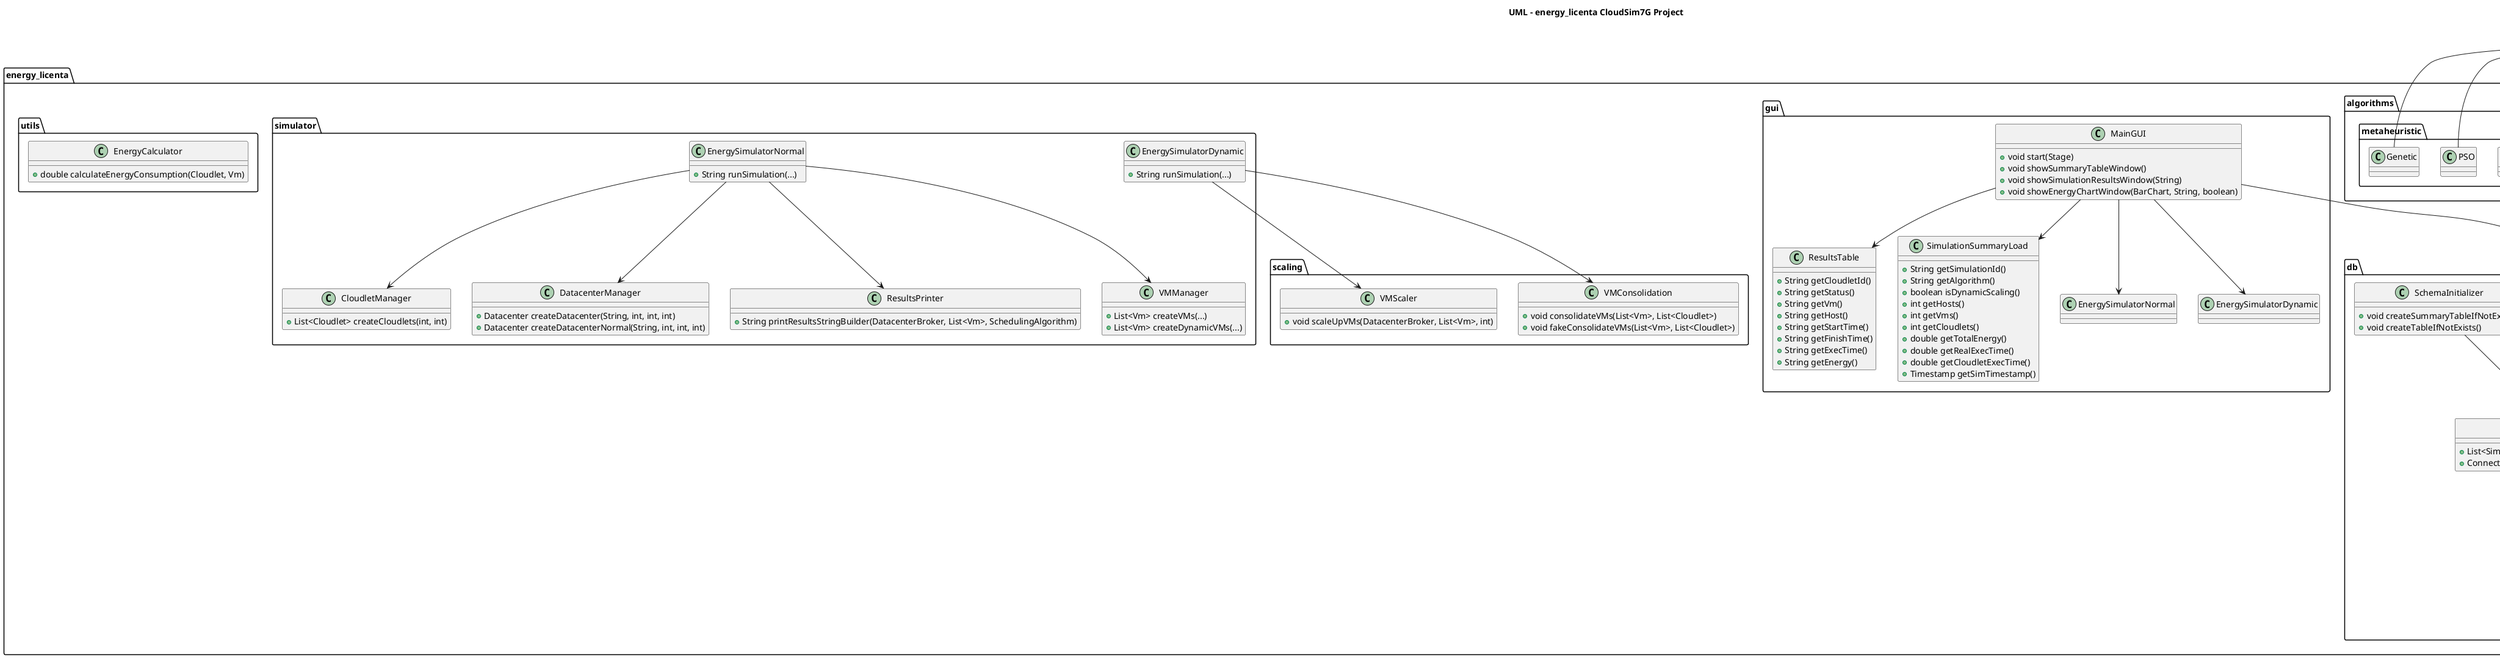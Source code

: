 
@startuml
title UML - energy_licenta CloudSim7G Project

' ====== algorithms ======
package energy_licenta.algorithms.basic {
  class FCFS
  class RoundRobin
  class RandomScheduler
}
package energy_licenta.algorithms.heuristic {
  class LJF
  class MaxMin
  class MinLengthRoundRobin
  class MinMin
}
package energy_licenta.algorithms.metaheuristic {
  class ACO
  class PSO
  class Genetic
}
interface SchedulingAlgorithm

SchedulingAlgorithm <|-- FCFS
SchedulingAlgorithm <|-- RoundRobin
SchedulingAlgorithm <|-- RandomScheduler
SchedulingAlgorithm <|-- LJF
SchedulingAlgorithm <|-- MaxMin
SchedulingAlgorithm <|-- MinLengthRoundRobin
SchedulingAlgorithm <|-- MinMin
SchedulingAlgorithm <|-- ACO
SchedulingAlgorithm <|-- PSO
SchedulingAlgorithm <|-- Genetic

' ====== db ======
package energy_licenta.db {
  class DatabaseManager {
    + List<SimulationResult> getResultsBySimulationId(String)
    + Connection connect()
  }

  class SaveSimulation {
    + void saveSummary(...)
    + void saveCloudlets(List<ResultsTable>, String, String, boolean)
  }

  class SchemaInitializer {
    + void createSummaryTableIfNotExists()
    + void createTableIfNotExists()
  }

  class SimulationResult {
    + String getCloudletId()
    + String getStatus()
    + String getVmId()
    + String getHostId()
    + double getStartTime()
    + double getFinishTime()
    + double getExecTime()
    + double getEnergy()
  }

  SaveSimulation --> DatabaseManager
  SchemaInitializer --> DatabaseManager
  DatabaseManager --> SimulationResult
}

' ====== gui ======
package energy_licenta.gui {
  class MainGUI {
    + void start(Stage)
    + void showSummaryTableWindow()
    + void showSimulationResultsWindow(String)
    + void showEnergyChartWindow(BarChart, String, boolean)
  }

  class ResultsTable {
    + String getCloudletId()
    + String getStatus()
    + String getVm()
    + String getHost()
    + String getStartTime()
    + String getFinishTime()
    + String getExecTime()
    + String getEnergy()
  }

  class SimulationSummaryLoad {
    + String getSimulationId()
    + String getAlgorithm()
    + boolean isDynamicScaling()
    + int getHosts()
    + int getVms()
    + int getCloudlets()
    + double getTotalEnergy()
    + double getRealExecTime()
    + double getCloudletExecTime()
    + Timestamp getSimTimestamp()
  }

  MainGUI --> ResultsTable
  MainGUI --> SimulationSummaryLoad
  MainGUI --> SaveSimulation
  MainGUI --> EnergySimulatorNormal
  MainGUI --> EnergySimulatorDynamic
}

' ====== scaling ======
package energy_licenta.scaling {
  class VMConsolidation {
    + void consolidateVMs(List<Vm>, List<Cloudlet>)
    + void fakeConsolidateVMs(List<Vm>, List<Cloudlet>)
  }

  class VMScaler {
    + void scaleUpVMs(DatacenterBroker, List<Vm>, int)
  }
}

' ====== simulator ======
package energy_licenta.simulator {
  class CloudletManager {
    + List<Cloudlet> createCloudlets(int, int)
  }

  class DatacenterManager {
    + Datacenter createDatacenter(String, int, int, int)
    + Datacenter createDatacenterNormal(String, int, int, int)
  }

  class EnergySimulatorDynamic {
    + String runSimulation(...)
  }

  class EnergySimulatorNormal {
    + String runSimulation(...)
  }

  class ResultsPrinter {
    + String printResultsStringBuilder(DatacenterBroker, List<Vm>, SchedulingAlgorithm)
  }

  class VMManager {
    + List<Vm> createVMs(...)
    + List<Vm> createDynamicVMs(...)
  }

  EnergySimulatorDynamic --> VMScaler
  EnergySimulatorDynamic --> VMConsolidation
  EnergySimulatorNormal --> VMManager
  EnergySimulatorNormal --> DatacenterManager
  EnergySimulatorNormal --> CloudletManager
  EnergySimulatorNormal --> ResultsPrinter
}

' ====== utils ======
package energy_licenta.utils {
  class EnergyCalculator {
    + double calculateEnergyConsumption(Cloudlet, Vm)
  }
}

@enduml
